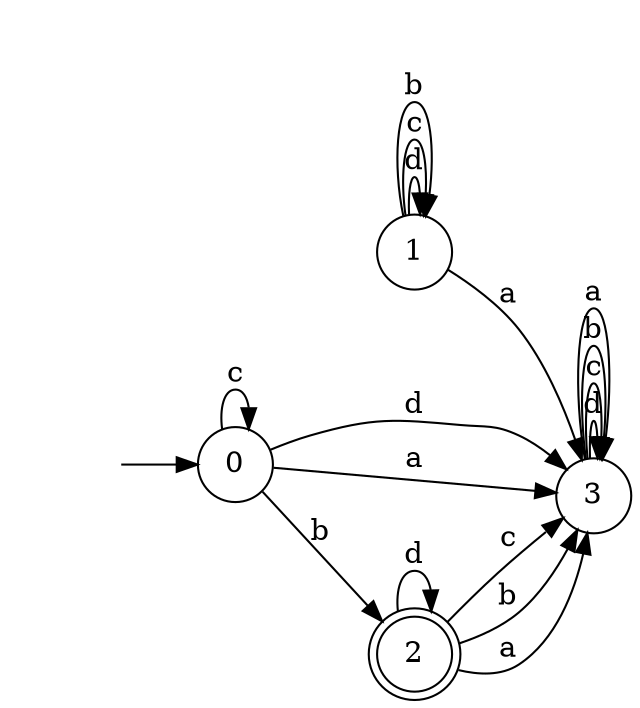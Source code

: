 digraph {
  rankdir=LR;
  0 [label="0", shape = circle];
  0 -> 3 [label="d"];
  0 -> 0 [label="c"];
  0 -> 2 [label="b"];
  0 -> 3 [label="a"];
  1 [label="1", shape = circle];
  1 -> 1 [label="d"];
  1 -> 1 [label="c"];
  1 -> 1 [label="b"];
  1 -> 3 [label="a"];
  2 [label="2", shape = doublecircle];
  2 -> 2 [label="d"];
  2 -> 3 [label="c"];
  2 -> 3 [label="b"];
  2 -> 3 [label="a"];
  3 [label="3", shape = circle];
  3 -> 3 [label="d"];
  3 -> 3 [label="c"];
  3 -> 3 [label="b"];
  3 -> 3 [label="a"];
  4 [label="", shape = plaintext];
  4 -> 0 [label=""];
}
